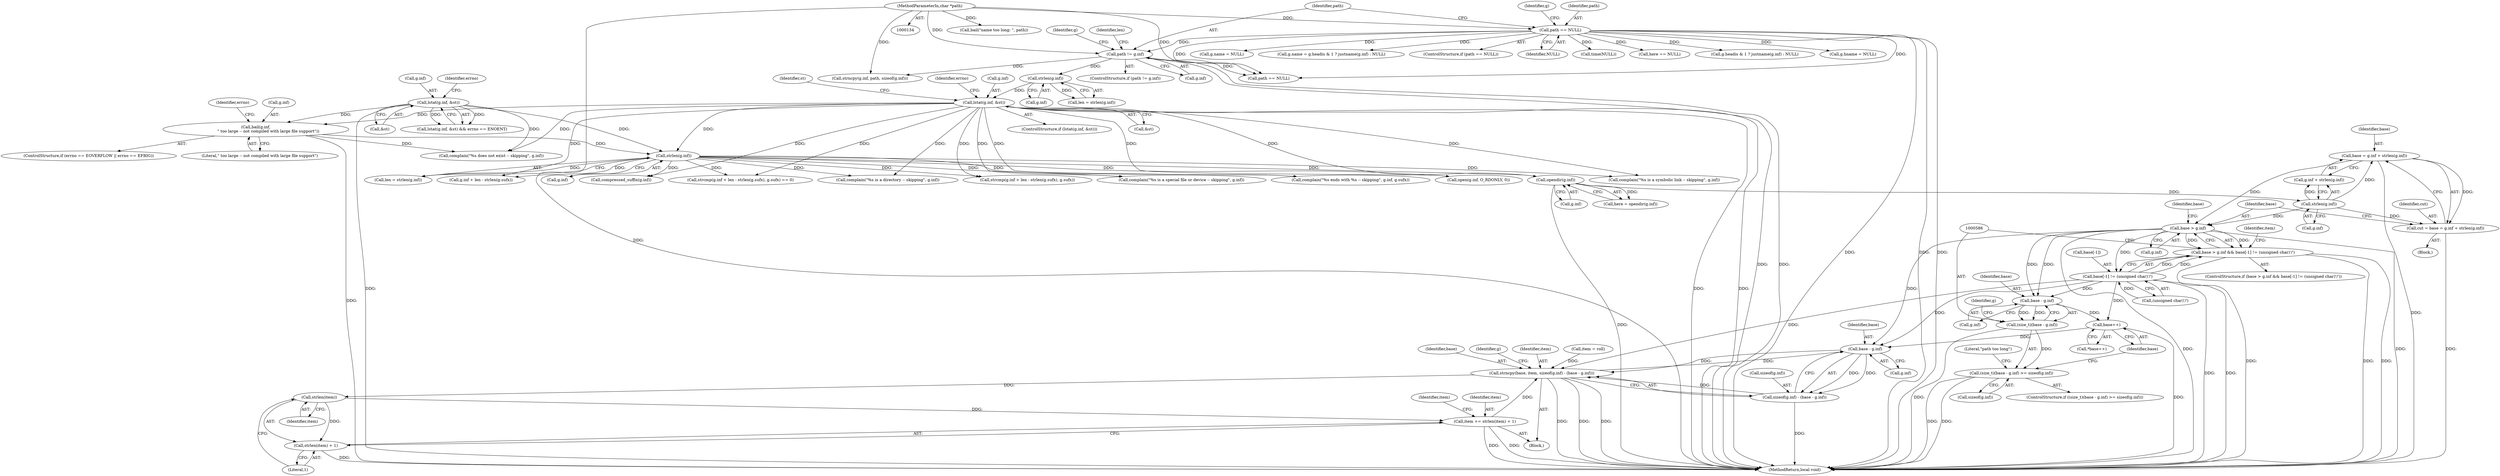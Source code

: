 digraph "0_pigz_fdad1406b3ec809f4954ff7cdf9e99eb18c2458f@API" {
"1000557" [label="(Call,base = g.inf + strlen(g.inf))"];
"1000563" [label="(Call,strlen(g.inf))"];
"1000404" [label="(Call,opendir(g.inf))"];
"1000232" [label="(Call,lstat(g.inf, &st))"];
"1000227" [label="(Call,strlen(g.inf))"];
"1000196" [label="(Call,path != g.inf)"];
"1000148" [label="(Call,path == NULL)"];
"1000135" [label="(MethodParameterIn,char *path)"];
"1000304" [label="(Call,strlen(g.inf))"];
"1000281" [label="(Call,bail(g.inf,\n                    \" too large -- not compiled with large file support\"))"];
"1000264" [label="(Call,lstat(g.inf, &st))"];
"1000555" [label="(Call,cut = base = g.inf + strlen(g.inf))"];
"1000569" [label="(Call,base > g.inf)"];
"1000568" [label="(Call,base > g.inf && base[-1] != (unsigned char)'/')"];
"1000574" [label="(Call,base[-1] != (unsigned char)'/')"];
"1000587" [label="(Call,base - g.inf)"];
"1000585" [label="(Call,(size_t)(base - g.inf))"];
"1000584" [label="(Call,(size_t)(base - g.inf) >= sizeof(g.inf))"];
"1000603" [label="(Call,base++)"];
"1000621" [label="(Call,base - g.inf)"];
"1000613" [label="(Call,strncpy(base, item, sizeof(g.inf) - (base - g.inf)))"];
"1000662" [label="(Call,strlen(item))"];
"1000659" [label="(Call,item += strlen(item) + 1)"];
"1000661" [label="(Call,strlen(item) + 1)"];
"1000616" [label="(Call,sizeof(g.inf) - (base - g.inf))"];
"1000611" [label="(Identifier,item)"];
"1000281" [label="(Call,bail(g.inf,\n                    \" too large -- not compiled with large file support\"))"];
"1000782" [label="(Call,g.headis & 1 ? justname(g.inf) : NULL)"];
"1000222" [label="(Call,bail(\"name too long: \", path))"];
"1000695" [label="(Call,g.inf + len - strlen(g.sufx))"];
"1000273" [label="(ControlStructure,if (errno == EOVERFLOW || errno == EFBIG))"];
"1000622" [label="(Identifier,base)"];
"1000739" [label="(Call,compressed_suffix(g.inf))"];
"1000574" [label="(Call,base[-1] != (unsigned char)'/')"];
"1000693" [label="(Call,strcmp(g.inf + len - strlen(g.sufx), g.sufx) == 0)"];
"1000285" [label="(Literal,\" too large -- not compiled with large file support\")"];
"1000613" [label="(Call,strncpy(base, item, sizeof(g.inf) - (base - g.inf)))"];
"1000302" [label="(Call,len = strlen(g.inf))"];
"1000231" [label="(ControlStructure,if (lstat(g.inf, &st)))"];
"1000585" [label="(Call,(size_t)(base - g.inf))"];
"1000564" [label="(Call,g.inf)"];
"1000202" [label="(Call,strncpy(g.inf, path, sizeof(g.inf)))"];
"1000587" [label="(Call,base - g.inf)"];
"1000569" [label="(Call,base > g.inf)"];
"1000227" [label="(Call,strlen(g.inf))"];
"1000287" [label="(Identifier,errno)"];
"1000271" [label="(Identifier,errno)"];
"1000592" [label="(Call,sizeof(g.inf))"];
"1000606" [label="(Call,item = roll)"];
"1000232" [label="(Call,lstat(g.inf, &st))"];
"1000568" [label="(Call,base > g.inf && base[-1] != (unsigned char)'/')"];
"1000559" [label="(Call,g.inf + strlen(g.inf))"];
"1000304" [label="(Call,strlen(g.inf))"];
"1000662" [label="(Call,strlen(item))"];
"1000576" [label="(Identifier,base)"];
"1000563" [label="(Call,strlen(g.inf))"];
"1000811" [label="(Call,g.hname = NULL)"];
"1000282" [label="(Call,g.inf)"];
"1000263" [label="(Call,lstat(g.inf, &st) && errno == ENOENT)"];
"1000664" [label="(Literal,1)"];
"1000603" [label="(Call,base++)"];
"1000597" [label="(Literal,\"path too long\")"];
"1000579" [label="(Call,(unsigned char)'/')"];
"1000404" [label="(Call,opendir(g.inf))"];
"1000333" [label="(Call,complain(\"%s is a special file or device -- skipping\", g.inf))"];
"1000960" [label="(Call,path == NULL)"];
"1000710" [label="(Call,complain(\"%s ends with %s -- skipping\", g.inf, g.sufx))"];
"1001438" [label="(MethodReturn,local void)"];
"1000555" [label="(Call,cut = base = g.inf + strlen(g.inf))"];
"1000162" [label="(Call,g.name = NULL)"];
"1000135" [label="(MethodParameterIn,char *path)"];
"1000204" [label="(Identifier,g)"];
"1000778" [label="(Call,g.name = g.headis & 1 ? justname(g.inf) : NULL)"];
"1000659" [label="(Call,item += strlen(item) + 1)"];
"1000570" [label="(Identifier,base)"];
"1000660" [label="(Identifier,item)"];
"1000661" [label="(Call,strlen(item) + 1)"];
"1000147" [label="(ControlStructure,if (path == NULL))"];
"1000149" [label="(Identifier,path)"];
"1000242" [label="(Identifier,errno)"];
"1000233" [label="(Call,g.inf)"];
"1000402" [label="(Call,here = opendir(g.inf))"];
"1000583" [label="(ControlStructure,if ((size_t)(base - g.inf) >= sizeof(g.inf)))"];
"1000571" [label="(Call,g.inf)"];
"1000614" [label="(Identifier,base)"];
"1000584" [label="(Call,(size_t)(base - g.inf) >= sizeof(g.inf))"];
"1000588" [label="(Identifier,base)"];
"1000604" [label="(Identifier,base)"];
"1000617" [label="(Call,sizeof(g.inf))"];
"1000616" [label="(Call,sizeof(g.inf) - (base - g.inf))"];
"1000226" [label="(Identifier,len)"];
"1000556" [label="(Identifier,cut)"];
"1000236" [label="(Call,&st)"];
"1000264" [label="(Call,lstat(g.inf, &st))"];
"1000607" [label="(Identifier,item)"];
"1000602" [label="(Call,*base++)"];
"1000150" [label="(Identifier,NULL)"];
"1000612" [label="(Block,)"];
"1000305" [label="(Call,g.inf)"];
"1000761" [label="(Call,open(g.inf, O_RDONLY, 0))"];
"1000268" [label="(Call,&st)"];
"1000296" [label="(Call,complain(\"%s does not exist -- skipping\", g.inf))"];
"1000265" [label="(Call,g.inf)"];
"1000197" [label="(Identifier,path)"];
"1000313" [label="(Identifier,st)"];
"1000358" [label="(Call,complain(\"%s is a symbolic link -- skipping\", g.inf))"];
"1000621" [label="(Call,base - g.inf)"];
"1000623" [label="(Call,g.inf)"];
"1000575" [label="(Call,base[-1])"];
"1000148" [label="(Call,path == NULL)"];
"1000629" [label="(Identifier,g)"];
"1000378" [label="(Call,complain(\"%s is a directory -- skipping\", g.inf))"];
"1000184" [label="(Call,time(NULL))"];
"1000589" [label="(Call,g.inf)"];
"1000694" [label="(Call,strcmp(g.inf + len - strlen(g.sufx), g.sufx))"];
"1000228" [label="(Call,g.inf)"];
"1000196" [label="(Call,path != g.inf)"];
"1000557" [label="(Call,base = g.inf + strlen(g.inf))"];
"1000558" [label="(Identifier,base)"];
"1000225" [label="(Call,len = strlen(g.inf))"];
"1000663" [label="(Identifier,item)"];
"1000615" [label="(Identifier,item)"];
"1000594" [label="(Identifier,g)"];
"1000409" [label="(Call,here == NULL)"];
"1000195" [label="(ControlStructure,if (path != g.inf))"];
"1000405" [label="(Call,g.inf)"];
"1000198" [label="(Call,g.inf)"];
"1000392" [label="(Block,)"];
"1000154" [label="(Identifier,g)"];
"1000567" [label="(ControlStructure,if (base > g.inf && base[-1] != (unsigned char)'/'))"];
"1000557" -> "1000555"  [label="AST: "];
"1000557" -> "1000559"  [label="CFG: "];
"1000558" -> "1000557"  [label="AST: "];
"1000559" -> "1000557"  [label="AST: "];
"1000555" -> "1000557"  [label="CFG: "];
"1000557" -> "1001438"  [label="DDG: "];
"1000557" -> "1000555"  [label="DDG: "];
"1000563" -> "1000557"  [label="DDG: "];
"1000557" -> "1000569"  [label="DDG: "];
"1000563" -> "1000559"  [label="AST: "];
"1000563" -> "1000564"  [label="CFG: "];
"1000564" -> "1000563"  [label="AST: "];
"1000559" -> "1000563"  [label="CFG: "];
"1000563" -> "1000555"  [label="DDG: "];
"1000563" -> "1000559"  [label="DDG: "];
"1000404" -> "1000563"  [label="DDG: "];
"1000563" -> "1000569"  [label="DDG: "];
"1000404" -> "1000402"  [label="AST: "];
"1000404" -> "1000405"  [label="CFG: "];
"1000405" -> "1000404"  [label="AST: "];
"1000402" -> "1000404"  [label="CFG: "];
"1000404" -> "1001438"  [label="DDG: "];
"1000404" -> "1000402"  [label="DDG: "];
"1000232" -> "1000404"  [label="DDG: "];
"1000304" -> "1000404"  [label="DDG: "];
"1000232" -> "1000231"  [label="AST: "];
"1000232" -> "1000236"  [label="CFG: "];
"1000233" -> "1000232"  [label="AST: "];
"1000236" -> "1000232"  [label="AST: "];
"1000242" -> "1000232"  [label="CFG: "];
"1000313" -> "1000232"  [label="CFG: "];
"1000232" -> "1001438"  [label="DDG: "];
"1000232" -> "1001438"  [label="DDG: "];
"1000227" -> "1000232"  [label="DDG: "];
"1000232" -> "1000281"  [label="DDG: "];
"1000232" -> "1000296"  [label="DDG: "];
"1000232" -> "1000304"  [label="DDG: "];
"1000232" -> "1000333"  [label="DDG: "];
"1000232" -> "1000358"  [label="DDG: "];
"1000232" -> "1000378"  [label="DDG: "];
"1000232" -> "1000693"  [label="DDG: "];
"1000232" -> "1000694"  [label="DDG: "];
"1000232" -> "1000695"  [label="DDG: "];
"1000232" -> "1000710"  [label="DDG: "];
"1000232" -> "1000739"  [label="DDG: "];
"1000232" -> "1000761"  [label="DDG: "];
"1000227" -> "1000225"  [label="AST: "];
"1000227" -> "1000228"  [label="CFG: "];
"1000228" -> "1000227"  [label="AST: "];
"1000225" -> "1000227"  [label="CFG: "];
"1000227" -> "1000225"  [label="DDG: "];
"1000196" -> "1000227"  [label="DDG: "];
"1000196" -> "1000195"  [label="AST: "];
"1000196" -> "1000198"  [label="CFG: "];
"1000197" -> "1000196"  [label="AST: "];
"1000198" -> "1000196"  [label="AST: "];
"1000204" -> "1000196"  [label="CFG: "];
"1000226" -> "1000196"  [label="CFG: "];
"1000196" -> "1001438"  [label="DDG: "];
"1000196" -> "1001438"  [label="DDG: "];
"1000148" -> "1000196"  [label="DDG: "];
"1000135" -> "1000196"  [label="DDG: "];
"1000196" -> "1000202"  [label="DDG: "];
"1000196" -> "1000960"  [label="DDG: "];
"1000148" -> "1000147"  [label="AST: "];
"1000148" -> "1000150"  [label="CFG: "];
"1000149" -> "1000148"  [label="AST: "];
"1000150" -> "1000148"  [label="AST: "];
"1000154" -> "1000148"  [label="CFG: "];
"1000197" -> "1000148"  [label="CFG: "];
"1000148" -> "1001438"  [label="DDG: "];
"1000148" -> "1001438"  [label="DDG: "];
"1000148" -> "1001438"  [label="DDG: "];
"1000135" -> "1000148"  [label="DDG: "];
"1000148" -> "1000162"  [label="DDG: "];
"1000148" -> "1000184"  [label="DDG: "];
"1000148" -> "1000409"  [label="DDG: "];
"1000148" -> "1000778"  [label="DDG: "];
"1000148" -> "1000782"  [label="DDG: "];
"1000148" -> "1000811"  [label="DDG: "];
"1000148" -> "1000960"  [label="DDG: "];
"1000148" -> "1000960"  [label="DDG: "];
"1000135" -> "1000134"  [label="AST: "];
"1000135" -> "1001438"  [label="DDG: "];
"1000135" -> "1000202"  [label="DDG: "];
"1000135" -> "1000222"  [label="DDG: "];
"1000135" -> "1000960"  [label="DDG: "];
"1000304" -> "1000302"  [label="AST: "];
"1000304" -> "1000305"  [label="CFG: "];
"1000305" -> "1000304"  [label="AST: "];
"1000302" -> "1000304"  [label="CFG: "];
"1000304" -> "1000302"  [label="DDG: "];
"1000281" -> "1000304"  [label="DDG: "];
"1000264" -> "1000304"  [label="DDG: "];
"1000304" -> "1000333"  [label="DDG: "];
"1000304" -> "1000358"  [label="DDG: "];
"1000304" -> "1000378"  [label="DDG: "];
"1000304" -> "1000693"  [label="DDG: "];
"1000304" -> "1000694"  [label="DDG: "];
"1000304" -> "1000695"  [label="DDG: "];
"1000304" -> "1000710"  [label="DDG: "];
"1000304" -> "1000739"  [label="DDG: "];
"1000304" -> "1000761"  [label="DDG: "];
"1000281" -> "1000273"  [label="AST: "];
"1000281" -> "1000285"  [label="CFG: "];
"1000282" -> "1000281"  [label="AST: "];
"1000285" -> "1000281"  [label="AST: "];
"1000287" -> "1000281"  [label="CFG: "];
"1000281" -> "1001438"  [label="DDG: "];
"1000264" -> "1000281"  [label="DDG: "];
"1000281" -> "1000296"  [label="DDG: "];
"1000264" -> "1000263"  [label="AST: "];
"1000264" -> "1000268"  [label="CFG: "];
"1000265" -> "1000264"  [label="AST: "];
"1000268" -> "1000264"  [label="AST: "];
"1000271" -> "1000264"  [label="CFG: "];
"1000263" -> "1000264"  [label="CFG: "];
"1000264" -> "1001438"  [label="DDG: "];
"1000264" -> "1000263"  [label="DDG: "];
"1000264" -> "1000263"  [label="DDG: "];
"1000264" -> "1000296"  [label="DDG: "];
"1000555" -> "1000392"  [label="AST: "];
"1000556" -> "1000555"  [label="AST: "];
"1000570" -> "1000555"  [label="CFG: "];
"1000555" -> "1001438"  [label="DDG: "];
"1000569" -> "1000568"  [label="AST: "];
"1000569" -> "1000571"  [label="CFG: "];
"1000570" -> "1000569"  [label="AST: "];
"1000571" -> "1000569"  [label="AST: "];
"1000576" -> "1000569"  [label="CFG: "];
"1000568" -> "1000569"  [label="CFG: "];
"1000569" -> "1001438"  [label="DDG: "];
"1000569" -> "1001438"  [label="DDG: "];
"1000569" -> "1000568"  [label="DDG: "];
"1000569" -> "1000568"  [label="DDG: "];
"1000569" -> "1000574"  [label="DDG: "];
"1000569" -> "1000587"  [label="DDG: "];
"1000569" -> "1000587"  [label="DDG: "];
"1000569" -> "1000621"  [label="DDG: "];
"1000568" -> "1000567"  [label="AST: "];
"1000568" -> "1000574"  [label="CFG: "];
"1000574" -> "1000568"  [label="AST: "];
"1000586" -> "1000568"  [label="CFG: "];
"1000607" -> "1000568"  [label="CFG: "];
"1000568" -> "1001438"  [label="DDG: "];
"1000568" -> "1001438"  [label="DDG: "];
"1000568" -> "1001438"  [label="DDG: "];
"1000574" -> "1000568"  [label="DDG: "];
"1000574" -> "1000568"  [label="DDG: "];
"1000574" -> "1000579"  [label="CFG: "];
"1000575" -> "1000574"  [label="AST: "];
"1000579" -> "1000574"  [label="AST: "];
"1000574" -> "1001438"  [label="DDG: "];
"1000574" -> "1001438"  [label="DDG: "];
"1000579" -> "1000574"  [label="DDG: "];
"1000574" -> "1000587"  [label="DDG: "];
"1000574" -> "1000603"  [label="DDG: "];
"1000574" -> "1000613"  [label="DDG: "];
"1000574" -> "1000621"  [label="DDG: "];
"1000587" -> "1000585"  [label="AST: "];
"1000587" -> "1000589"  [label="CFG: "];
"1000588" -> "1000587"  [label="AST: "];
"1000589" -> "1000587"  [label="AST: "];
"1000585" -> "1000587"  [label="CFG: "];
"1000587" -> "1000585"  [label="DDG: "];
"1000587" -> "1000585"  [label="DDG: "];
"1000587" -> "1000603"  [label="DDG: "];
"1000585" -> "1000584"  [label="AST: "];
"1000586" -> "1000585"  [label="AST: "];
"1000594" -> "1000585"  [label="CFG: "];
"1000585" -> "1001438"  [label="DDG: "];
"1000585" -> "1000584"  [label="DDG: "];
"1000584" -> "1000583"  [label="AST: "];
"1000584" -> "1000592"  [label="CFG: "];
"1000592" -> "1000584"  [label="AST: "];
"1000597" -> "1000584"  [label="CFG: "];
"1000604" -> "1000584"  [label="CFG: "];
"1000584" -> "1001438"  [label="DDG: "];
"1000584" -> "1001438"  [label="DDG: "];
"1000603" -> "1000602"  [label="AST: "];
"1000603" -> "1000604"  [label="CFG: "];
"1000604" -> "1000603"  [label="AST: "];
"1000602" -> "1000603"  [label="CFG: "];
"1000603" -> "1001438"  [label="DDG: "];
"1000603" -> "1000621"  [label="DDG: "];
"1000621" -> "1000616"  [label="AST: "];
"1000621" -> "1000623"  [label="CFG: "];
"1000622" -> "1000621"  [label="AST: "];
"1000623" -> "1000621"  [label="AST: "];
"1000616" -> "1000621"  [label="CFG: "];
"1000621" -> "1000613"  [label="DDG: "];
"1000621" -> "1000616"  [label="DDG: "];
"1000621" -> "1000616"  [label="DDG: "];
"1000613" -> "1000621"  [label="DDG: "];
"1000613" -> "1000612"  [label="AST: "];
"1000613" -> "1000616"  [label="CFG: "];
"1000614" -> "1000613"  [label="AST: "];
"1000615" -> "1000613"  [label="AST: "];
"1000616" -> "1000613"  [label="AST: "];
"1000629" -> "1000613"  [label="CFG: "];
"1000613" -> "1001438"  [label="DDG: "];
"1000613" -> "1001438"  [label="DDG: "];
"1000613" -> "1001438"  [label="DDG: "];
"1000606" -> "1000613"  [label="DDG: "];
"1000659" -> "1000613"  [label="DDG: "];
"1000616" -> "1000613"  [label="DDG: "];
"1000613" -> "1000662"  [label="DDG: "];
"1000662" -> "1000661"  [label="AST: "];
"1000662" -> "1000663"  [label="CFG: "];
"1000663" -> "1000662"  [label="AST: "];
"1000664" -> "1000662"  [label="CFG: "];
"1000662" -> "1000659"  [label="DDG: "];
"1000662" -> "1000661"  [label="DDG: "];
"1000659" -> "1000612"  [label="AST: "];
"1000659" -> "1000661"  [label="CFG: "];
"1000660" -> "1000659"  [label="AST: "];
"1000661" -> "1000659"  [label="AST: "];
"1000611" -> "1000659"  [label="CFG: "];
"1000659" -> "1001438"  [label="DDG: "];
"1000659" -> "1001438"  [label="DDG: "];
"1000661" -> "1000664"  [label="CFG: "];
"1000664" -> "1000661"  [label="AST: "];
"1000661" -> "1001438"  [label="DDG: "];
"1000617" -> "1000616"  [label="AST: "];
"1000616" -> "1001438"  [label="DDG: "];
}
